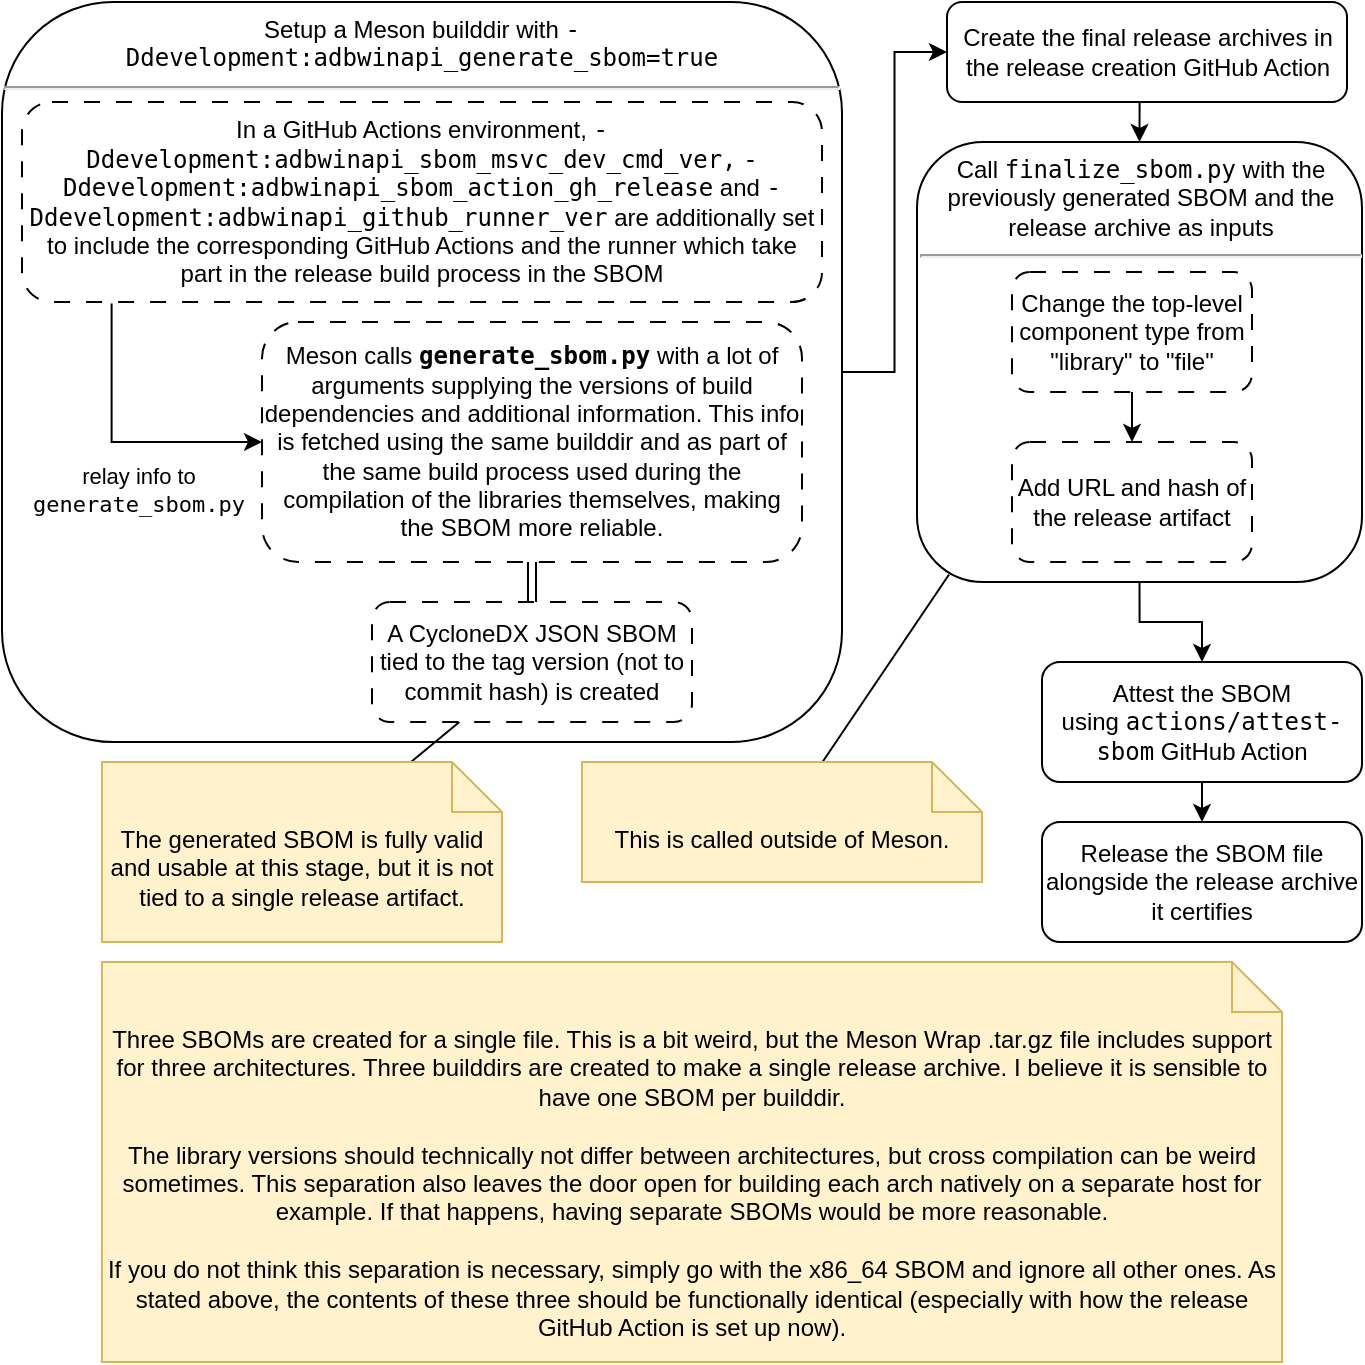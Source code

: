 <mxfile version="28.0.9">
  <diagram name="Page-1" id="G5-xiO7Yde-p7iUY-BRW">
    <mxGraphModel dx="872" dy="469" grid="1" gridSize="10" guides="1" tooltips="1" connect="1" arrows="1" fold="1" page="1" pageScale="1" pageWidth="850" pageHeight="1100" math="0" shadow="0">
      <root>
        <mxCell id="0" />
        <mxCell id="1" parent="0" />
        <mxCell id="GyH0r9SVh068jN-o5E57-11" style="edgeStyle=orthogonalEdgeStyle;rounded=0;orthogonalLoop=1;jettySize=auto;html=1;exitX=1;exitY=0.5;exitDx=0;exitDy=0;entryX=0;entryY=0.5;entryDx=0;entryDy=0;" parent="1" source="GyH0r9SVh068jN-o5E57-1" target="GyH0r9SVh068jN-o5E57-10" edge="1">
          <mxGeometry relative="1" as="geometry" />
        </mxCell>
        <mxCell id="GyH0r9SVh068jN-o5E57-1" value="Setup a Meson builddir with &lt;code&gt;-Ddevelopment:adbwinapi_generate_sbom=true&lt;/code&gt;&lt;div&gt;&lt;code&gt;&lt;hr&gt;&lt;/code&gt;&lt;/div&gt;" style="rounded=1;whiteSpace=wrap;html=1;align=center;verticalAlign=top;" parent="1" vertex="1">
          <mxGeometry x="80" y="100" width="420" height="370" as="geometry" />
        </mxCell>
        <mxCell id="GyH0r9SVh068jN-o5E57-5" style="edgeStyle=orthogonalEdgeStyle;rounded=0;orthogonalLoop=1;jettySize=auto;html=1;exitX=0.5;exitY=1;exitDx=0;exitDy=0;entryX=0.5;entryY=0;entryDx=0;entryDy=0;shape=link;" parent="1" source="GyH0r9SVh068jN-o5E57-3" target="GyH0r9SVh068jN-o5E57-4" edge="1">
          <mxGeometry relative="1" as="geometry" />
        </mxCell>
        <mxCell id="GyH0r9SVh068jN-o5E57-3" value="Meson calls &lt;code&gt;&lt;b&gt;generate_sbom.py&lt;/b&gt;&lt;/code&gt; with a lot of arguments supplying the versions of build dependencies and additional information. This info is fetched using the same builddir and as part of the same build process used during the compilation of the libraries themselves, making the SBOM more reliable." style="rounded=1;whiteSpace=wrap;html=1;dashed=1;dashPattern=8 8;" parent="1" vertex="1">
          <mxGeometry x="210" y="260" width="270" height="120" as="geometry" />
        </mxCell>
        <mxCell id="GyH0r9SVh068jN-o5E57-4" value="A CycloneDX JSON SBOM tied to the tag version (not to commit hash) is created" style="rounded=1;whiteSpace=wrap;html=1;dashed=1;dashPattern=8 8;" parent="1" vertex="1">
          <mxGeometry x="265" y="400" width="160" height="60" as="geometry" />
        </mxCell>
        <mxCell id="GyH0r9SVh068jN-o5E57-8" style="edgeStyle=orthogonalEdgeStyle;rounded=0;orthogonalLoop=1;jettySize=auto;html=1;exitX=0.112;exitY=1.007;exitDx=0;exitDy=0;entryX=0;entryY=0.5;entryDx=0;entryDy=0;exitPerimeter=0;" parent="1" source="GyH0r9SVh068jN-o5E57-7" target="GyH0r9SVh068jN-o5E57-3" edge="1">
          <mxGeometry relative="1" as="geometry" />
        </mxCell>
        <mxCell id="GyH0r9SVh068jN-o5E57-9" value="relay info to&lt;div&gt;&lt;code&gt;generate_sbom.py&lt;/code&gt;&lt;/div&gt;" style="edgeLabel;html=1;align=center;verticalAlign=middle;resizable=0;points=[];" parent="GyH0r9SVh068jN-o5E57-8" vertex="1" connectable="0">
          <mxGeometry x="-0.283" y="1" relative="1" as="geometry">
            <mxPoint x="12" y="41" as="offset" />
          </mxGeometry>
        </mxCell>
        <mxCell id="GyH0r9SVh068jN-o5E57-7" value="In a GitHub Actions environment, &lt;code&gt;-Ddevelopment:adbwinapi_sbom_msvc_dev_cmd_ver,&lt;/code&gt;&amp;nbsp;&lt;code&gt;-Ddevelopment:adbwinapi_sbom_action_gh_release&lt;/code&gt; and &lt;code&gt;-Ddevelopment:adbwinapi_github_runner_ver&lt;/code&gt; are additionally set to include the corresponding GitHub Actions and the runner which take part in the release build process in the SBOM" style="rounded=1;whiteSpace=wrap;html=1;dashed=1;dashPattern=8 8;" parent="1" vertex="1">
          <mxGeometry x="90" y="150" width="400" height="100" as="geometry" />
        </mxCell>
        <mxCell id="GyH0r9SVh068jN-o5E57-13" style="edgeStyle=orthogonalEdgeStyle;rounded=0;orthogonalLoop=1;jettySize=auto;html=1;exitX=0.5;exitY=1;exitDx=0;exitDy=0;entryX=0.5;entryY=0;entryDx=0;entryDy=0;" parent="1" source="GyH0r9SVh068jN-o5E57-10" target="GyH0r9SVh068jN-o5E57-12" edge="1">
          <mxGeometry relative="1" as="geometry" />
        </mxCell>
        <mxCell id="GyH0r9SVh068jN-o5E57-10" value="Create the final release archives in the release creation GitHub Action" style="rounded=1;whiteSpace=wrap;html=1;" parent="1" vertex="1">
          <mxGeometry x="552.5" y="100" width="200" height="50" as="geometry" />
        </mxCell>
        <mxCell id="GyH0r9SVh068jN-o5E57-32" style="edgeStyle=orthogonalEdgeStyle;rounded=0;orthogonalLoop=1;jettySize=auto;html=1;exitX=0.5;exitY=1;exitDx=0;exitDy=0;entryX=0.5;entryY=0;entryDx=0;entryDy=0;" parent="1" source="GyH0r9SVh068jN-o5E57-12" target="GyH0r9SVh068jN-o5E57-30" edge="1">
          <mxGeometry relative="1" as="geometry">
            <Array as="points">
              <mxPoint x="649" y="410" />
              <mxPoint x="680" y="410" />
            </Array>
          </mxGeometry>
        </mxCell>
        <mxCell id="GyH0r9SVh068jN-o5E57-12" value="Call&amp;nbsp;&lt;code&gt;finalize_sbom.py&lt;/code&gt; with the previously generated SBOM and the release archive as inputs&lt;div&gt;&lt;hr&gt;&lt;/div&gt;" style="rounded=1;whiteSpace=wrap;html=1;verticalAlign=top;" parent="1" vertex="1">
          <mxGeometry x="537.5" y="170" width="222.5" height="220" as="geometry" />
        </mxCell>
        <mxCell id="GyH0r9SVh068jN-o5E57-22" style="rounded=0;orthogonalLoop=1;jettySize=auto;html=1;endArrow=none;endFill=0;" parent="1" source="GyH0r9SVh068jN-o5E57-21" target="GyH0r9SVh068jN-o5E57-4" edge="1">
          <mxGeometry relative="1" as="geometry" />
        </mxCell>
        <mxCell id="GyH0r9SVh068jN-o5E57-21" value="The generated SBOM is fully valid and usable at this stage, but it is not tied to a single release artifact." style="shape=note2;boundedLbl=1;whiteSpace=wrap;html=1;size=25;verticalAlign=top;align=center;fillColor=#fff2cc;strokeColor=#d6b656;" parent="1" vertex="1">
          <mxGeometry x="130" y="480" width="200" height="90" as="geometry" />
        </mxCell>
        <mxCell id="GyH0r9SVh068jN-o5E57-26" style="rounded=0;orthogonalLoop=1;jettySize=auto;html=1;endArrow=none;endFill=0;entryX=0.072;entryY=0.983;entryDx=0;entryDy=0;entryPerimeter=0;" parent="1" source="GyH0r9SVh068jN-o5E57-23" target="GyH0r9SVh068jN-o5E57-12" edge="1">
          <mxGeometry relative="1" as="geometry" />
        </mxCell>
        <mxCell id="GyH0r9SVh068jN-o5E57-23" value="This is called outside of Meson." style="shape=note2;boundedLbl=1;whiteSpace=wrap;html=1;size=25;verticalAlign=top;align=center;fillColor=#fff2cc;strokeColor=#d6b656;" parent="1" vertex="1">
          <mxGeometry x="370" y="480" width="200" height="60" as="geometry" />
        </mxCell>
        <mxCell id="GyH0r9SVh068jN-o5E57-27" style="edgeStyle=orthogonalEdgeStyle;rounded=0;orthogonalLoop=1;jettySize=auto;html=1;exitX=0.5;exitY=1;exitDx=0;exitDy=0;entryX=0.5;entryY=0;entryDx=0;entryDy=0;" parent="1" source="GyH0r9SVh068jN-o5E57-24" target="GyH0r9SVh068jN-o5E57-25" edge="1">
          <mxGeometry relative="1" as="geometry" />
        </mxCell>
        <mxCell id="GyH0r9SVh068jN-o5E57-24" value="Change the top-level component type from &quot;library&quot; to &quot;file&quot;" style="rounded=1;whiteSpace=wrap;html=1;dashed=1;dashPattern=8 8;" parent="1" vertex="1">
          <mxGeometry x="585" y="235" width="120" height="60" as="geometry" />
        </mxCell>
        <mxCell id="GyH0r9SVh068jN-o5E57-25" value="Add URL and hash of the release artifact" style="rounded=1;whiteSpace=wrap;html=1;dashed=1;dashPattern=8 8;" parent="1" vertex="1">
          <mxGeometry x="585" y="320" width="120" height="60" as="geometry" />
        </mxCell>
        <mxCell id="GyH0r9SVh068jN-o5E57-34" style="edgeStyle=orthogonalEdgeStyle;rounded=0;orthogonalLoop=1;jettySize=auto;html=1;exitX=0.5;exitY=1;exitDx=0;exitDy=0;entryX=0.5;entryY=0;entryDx=0;entryDy=0;" parent="1" source="GyH0r9SVh068jN-o5E57-30" target="GyH0r9SVh068jN-o5E57-33" edge="1">
          <mxGeometry relative="1" as="geometry" />
        </mxCell>
        <mxCell id="GyH0r9SVh068jN-o5E57-30" value="Attest the SBOM using&amp;nbsp;&lt;code&gt;actions/attest-sbom&lt;/code&gt; GitHub Action" style="rounded=1;whiteSpace=wrap;html=1;" parent="1" vertex="1">
          <mxGeometry x="600" y="430" width="160" height="60" as="geometry" />
        </mxCell>
        <mxCell id="GyH0r9SVh068jN-o5E57-33" value="Release the SBOM file alongside the release archive it certifies" style="rounded=1;whiteSpace=wrap;html=1;" parent="1" vertex="1">
          <mxGeometry x="600" y="510" width="160" height="60" as="geometry" />
        </mxCell>
        <mxCell id="GyH0r9SVh068jN-o5E57-35" value="Three SBOMs are created for a single file. This is a bit weird, but the Meson Wrap .tar.gz file includes support for three architectures. Three builddirs are created to make a single release archive. I believe it is sensible to have one SBOM per builddir.&lt;div&gt;&lt;br&gt;&lt;/div&gt;&lt;div&gt;The library versions should technically not differ between architectures, but cross compilation can be weird sometimes. This separation also leaves the door open for building each arch natively on a separate host for example. If that happens, having separate SBOMs would be more reasonable.&lt;/div&gt;&lt;div&gt;&lt;br&gt;&lt;/div&gt;&lt;div&gt;If you do not think this separation is necessary, simply go with the x86_64 SBOM and ignore all other ones. As stated above, the contents of these three should be functionally identical (especially with how the release GitHub Action is set up now).&lt;/div&gt;" style="shape=note2;boundedLbl=1;whiteSpace=wrap;html=1;size=25;verticalAlign=top;align=center;fillColor=#fff2cc;strokeColor=#d6b656;" parent="1" vertex="1">
          <mxGeometry x="130" y="580" width="590" height="200" as="geometry" />
        </mxCell>
      </root>
    </mxGraphModel>
  </diagram>
</mxfile>
